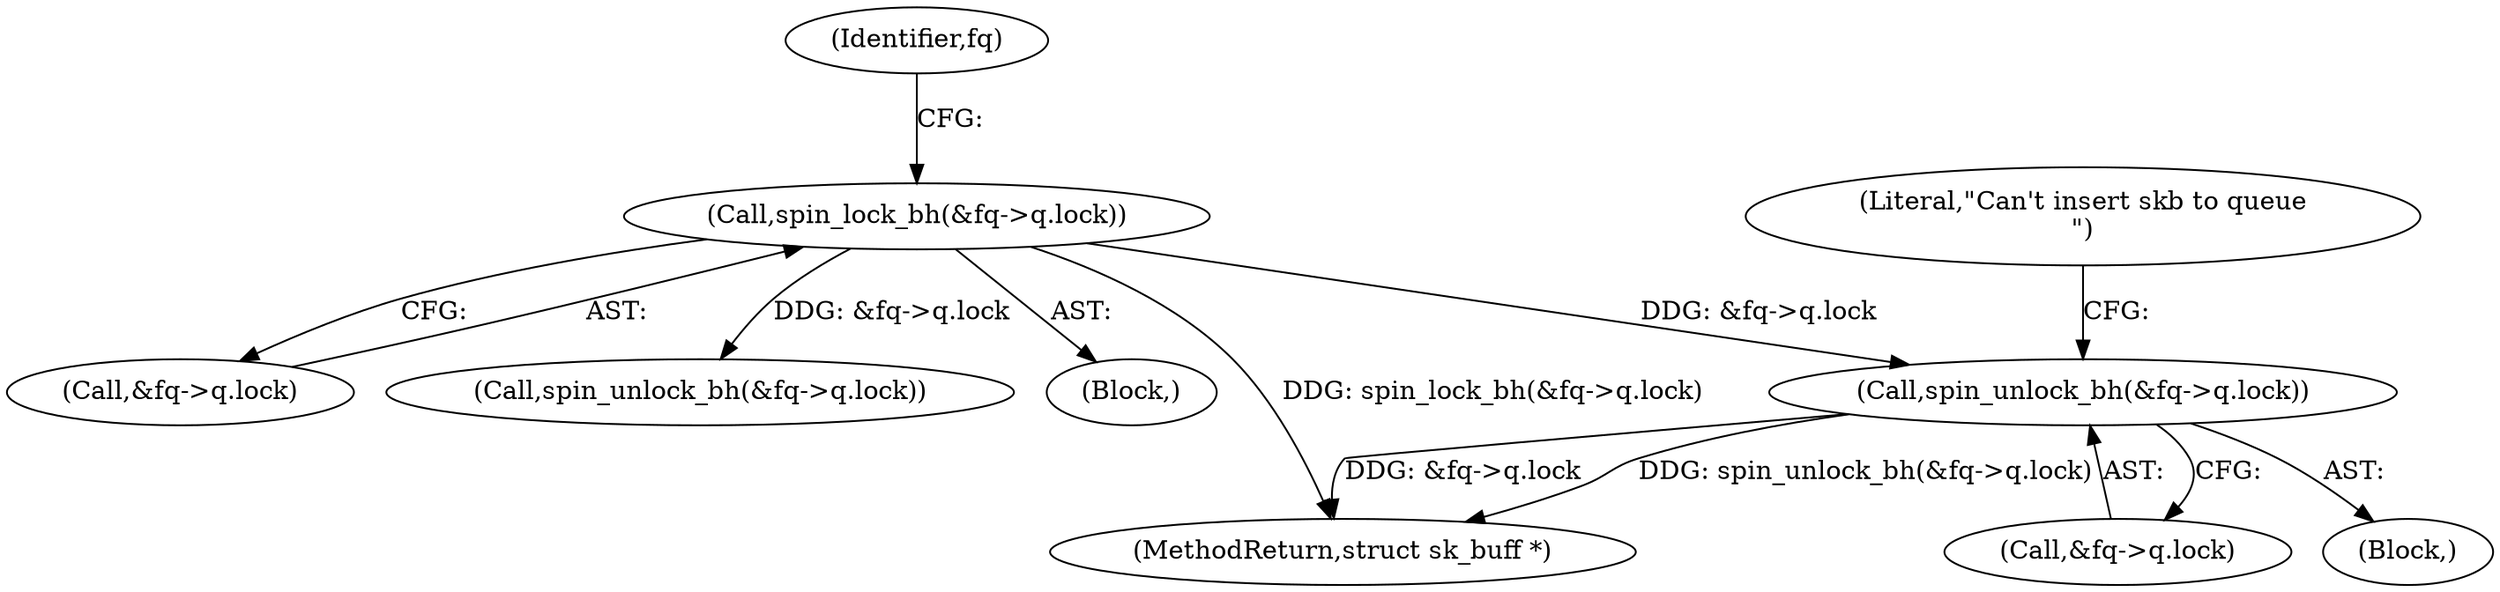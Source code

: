 digraph "0_linux_9e2dcf72023d1447f09c47d77c99b0c49659e5ce@pointer" {
"1000243" [label="(Call,spin_unlock_bh(&fq->q.lock))"];
"1000227" [label="(Call,spin_lock_bh(&fq->q.lock))"];
"1000244" [label="(Call,&fq->q.lock)"];
"1000228" [label="(Call,&fq->q.lock)"];
"1000289" [label="(Call,spin_unlock_bh(&fq->q.lock))"];
"1000104" [label="(Block,)"];
"1000305" [label="(MethodReturn,struct sk_buff *)"];
"1000237" [label="(Identifier,fq)"];
"1000243" [label="(Call,spin_unlock_bh(&fq->q.lock))"];
"1000242" [label="(Block,)"];
"1000227" [label="(Call,spin_lock_bh(&fq->q.lock))"];
"1000251" [label="(Literal,\"Can't insert skb to queue\n\")"];
"1000243" -> "1000242"  [label="AST: "];
"1000243" -> "1000244"  [label="CFG: "];
"1000244" -> "1000243"  [label="AST: "];
"1000251" -> "1000243"  [label="CFG: "];
"1000243" -> "1000305"  [label="DDG: &fq->q.lock"];
"1000243" -> "1000305"  [label="DDG: spin_unlock_bh(&fq->q.lock)"];
"1000227" -> "1000243"  [label="DDG: &fq->q.lock"];
"1000227" -> "1000104"  [label="AST: "];
"1000227" -> "1000228"  [label="CFG: "];
"1000228" -> "1000227"  [label="AST: "];
"1000237" -> "1000227"  [label="CFG: "];
"1000227" -> "1000305"  [label="DDG: spin_lock_bh(&fq->q.lock)"];
"1000227" -> "1000289"  [label="DDG: &fq->q.lock"];
}

